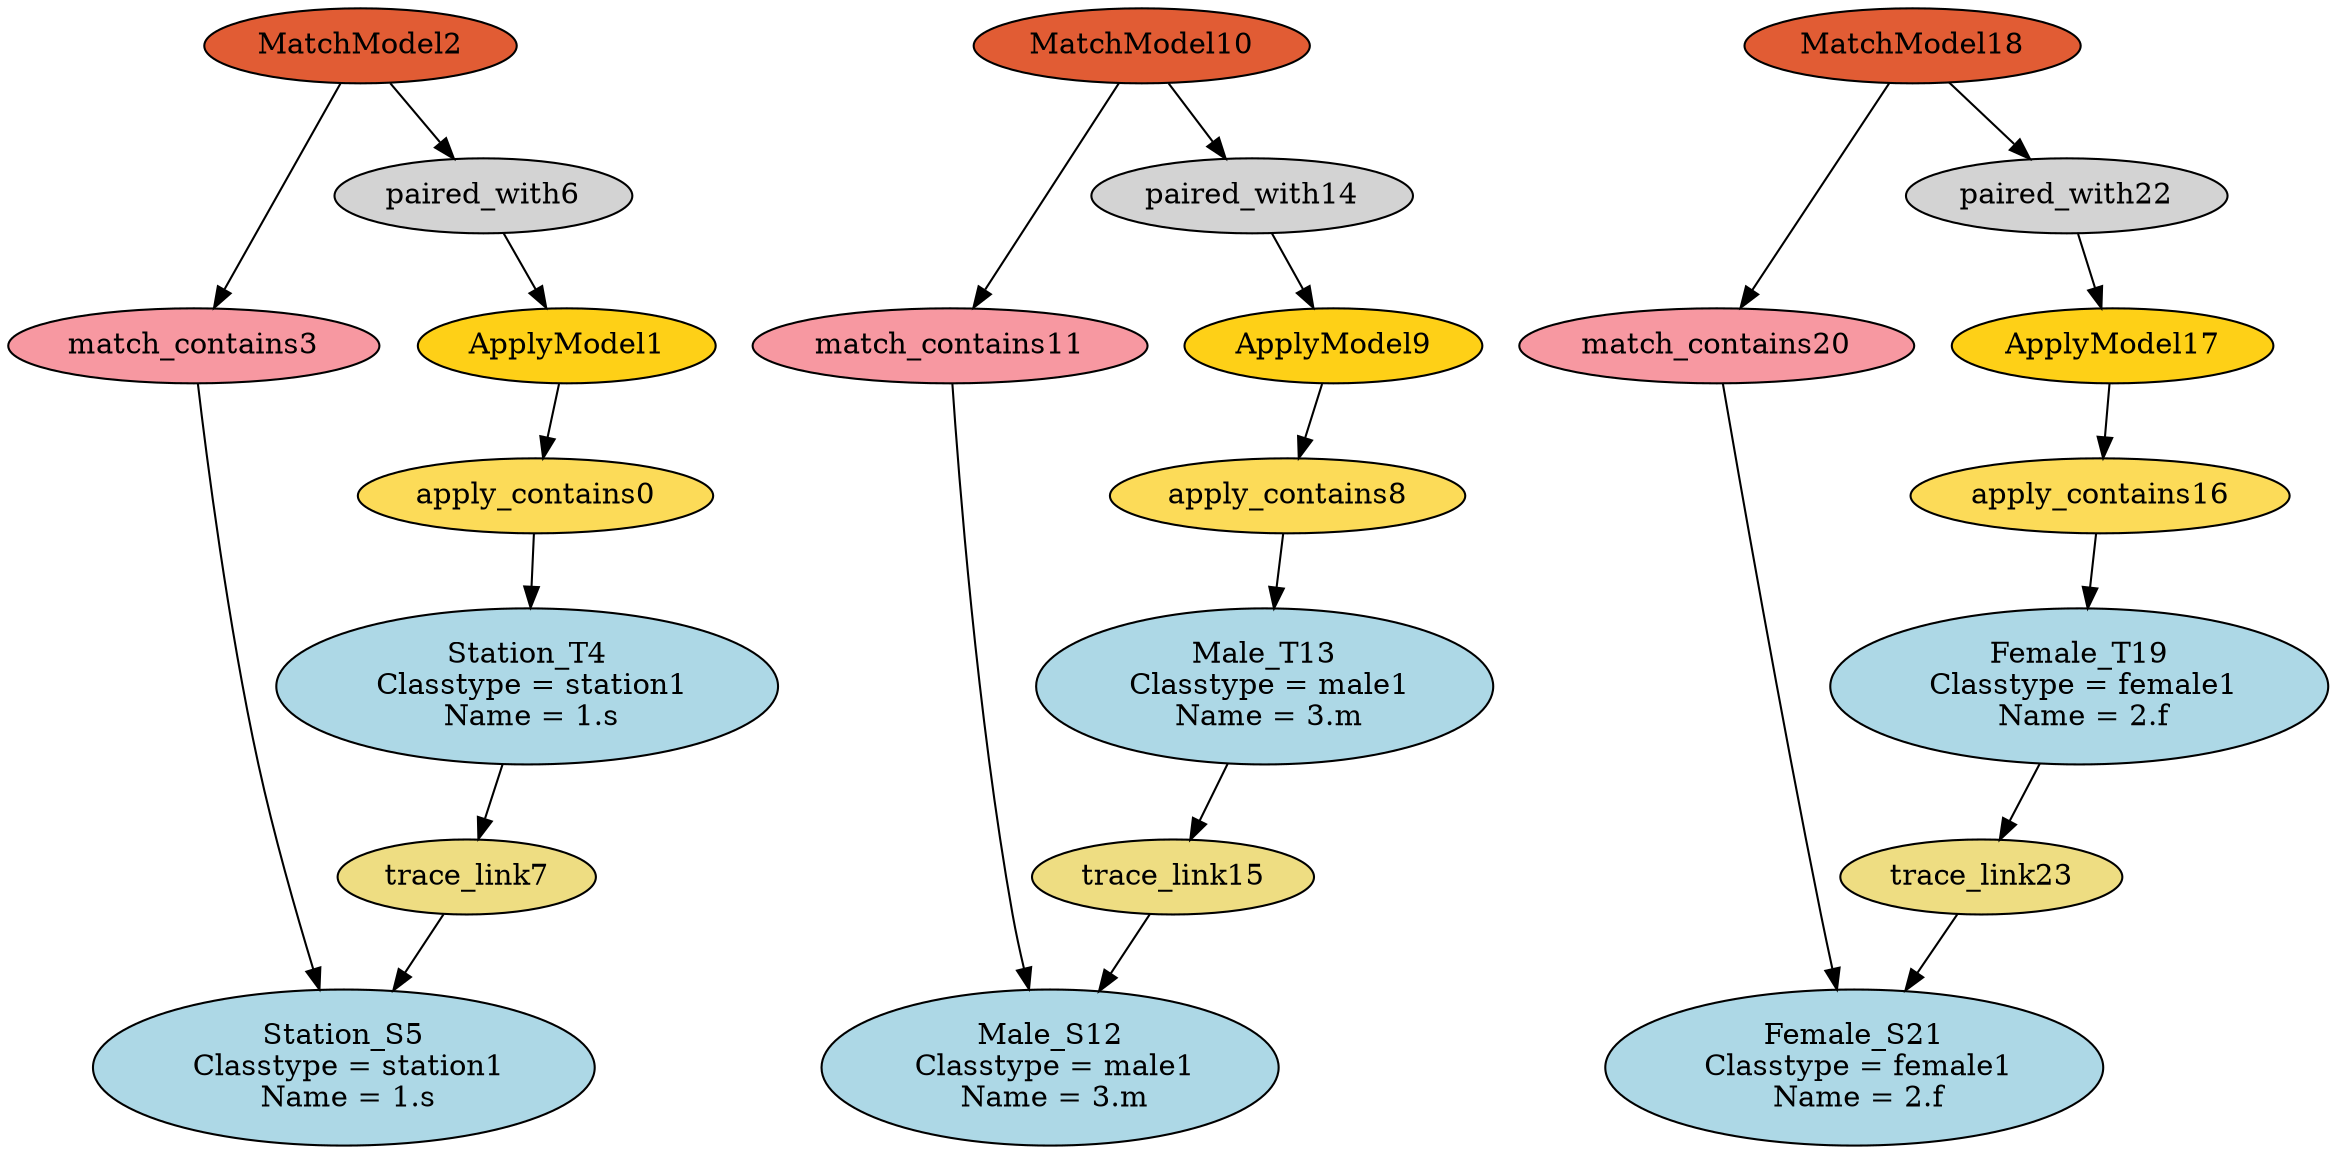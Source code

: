 digraph HEmptyPathCondition_HS2S_run1_HM2M_run1_HF2F_run1 {
apply_contains0 [style=filled, fillcolor="#FCDB58"];
ApplyModel1 [style=filled, fillcolor="#FED017"];
MatchModel2 [style=filled, fillcolor="#E15C34"];
match_contains3 [style=filled, fillcolor="#F798A1"];
"Station_T4\n Classtype = station1\n Name = 1.s" [style=filled, fillcolor=lightblue];
"Station_S5\n Classtype = station1\n Name = 1.s" [style=filled, fillcolor=lightblue];
paired_with6 [style=filled, fillcolor=lightgray];
trace_link7 [style=filled, fillcolor=lightgoldenrod];
apply_contains8 [style=filled, fillcolor="#FCDB58"];
ApplyModel9 [style=filled, fillcolor="#FED017"];
MatchModel10 [style=filled, fillcolor="#E15C34"];
match_contains11 [style=filled, fillcolor="#F798A1"];
"Male_S12\n Classtype = male1\n Name = 3.m" [style=filled, fillcolor=lightblue];
"Male_T13\n Classtype = male1\n Name = 3.m" [style=filled, fillcolor=lightblue];
paired_with14 [style=filled, fillcolor=lightgray];
trace_link15 [style=filled, fillcolor=lightgoldenrod];
apply_contains16 [style=filled, fillcolor="#FCDB58"];
ApplyModel17 [style=filled, fillcolor="#FED017"];
MatchModel18 [style=filled, fillcolor="#E15C34"];
"Female_T19\n Classtype = female1\n Name = 2.f" [style=filled, fillcolor=lightblue];
match_contains20 [style=filled, fillcolor="#F798A1"];
"Female_S21\n Classtype = female1\n Name = 2.f" [style=filled, fillcolor=lightblue];
paired_with22 [style=filled, fillcolor=lightgray];
trace_link23 [style=filled, fillcolor=lightgoldenrod];
ApplyModel1 -> apply_contains0;
apply_contains0 -> "Station_T4\n Classtype = station1\n Name = 1.s";
paired_with6 -> ApplyModel1;
MatchModel2 -> paired_with6;
MatchModel2 -> match_contains3;
match_contains3 -> "Station_S5\n Classtype = station1\n Name = 1.s";
trace_link7 -> "Station_S5\n Classtype = station1\n Name = 1.s";
"Station_T4\n Classtype = station1\n Name = 1.s" -> trace_link7;
ApplyModel9 -> apply_contains8;
apply_contains8 -> "Male_T13\n Classtype = male1\n Name = 3.m";
paired_with14 -> ApplyModel9;
MatchModel10 -> paired_with14;
MatchModel10 -> match_contains11;
match_contains11 -> "Male_S12\n Classtype = male1\n Name = 3.m";
trace_link15 -> "Male_S12\n Classtype = male1\n Name = 3.m";
"Male_T13\n Classtype = male1\n Name = 3.m" -> trace_link15;
ApplyModel17 -> apply_contains16;
apply_contains16 -> "Female_T19\n Classtype = female1\n Name = 2.f";
paired_with22 -> ApplyModel17;
MatchModel18 -> paired_with22;
MatchModel18 -> match_contains20;
match_contains20 -> "Female_S21\n Classtype = female1\n Name = 2.f";
trace_link23 -> "Female_S21\n Classtype = female1\n Name = 2.f";
"Female_T19\n Classtype = female1\n Name = 2.f" -> trace_link23;
}

